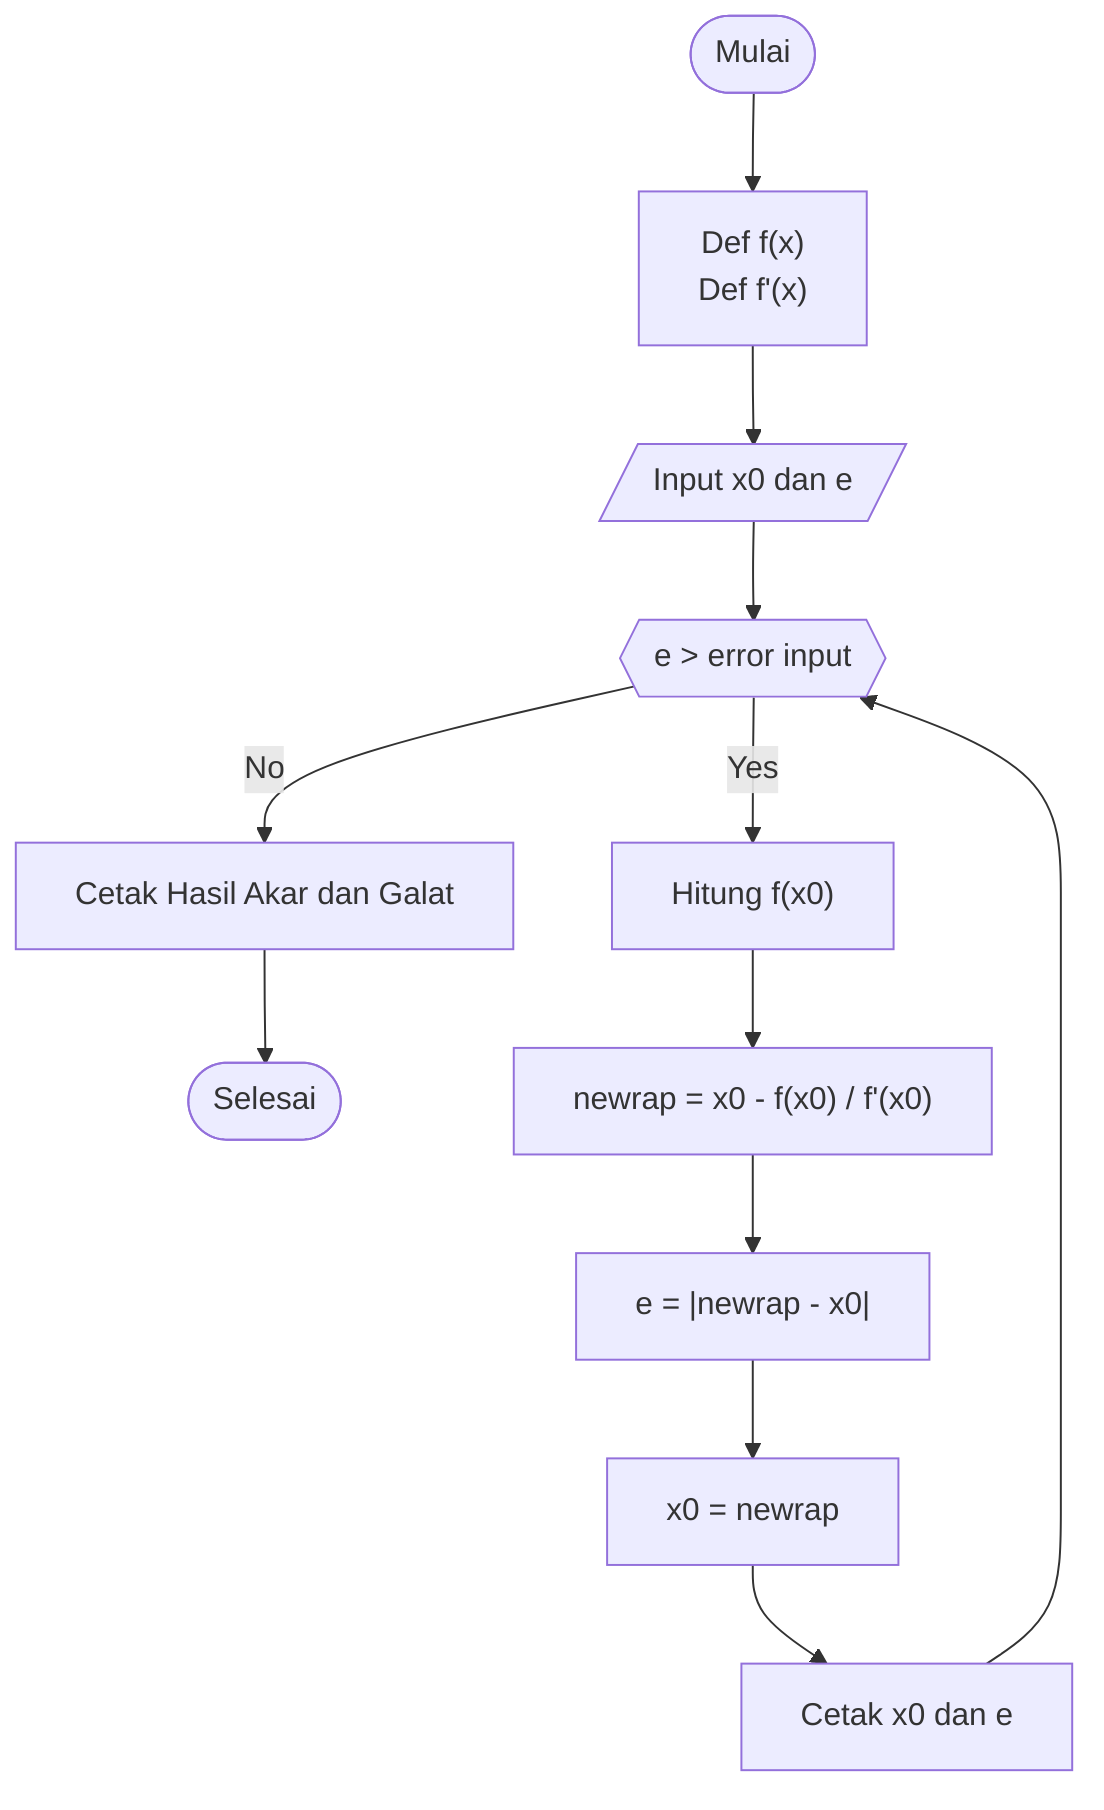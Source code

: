 flowchart TD;
    A([Mulai]) --> B["Def f(x) <br> Def f'(x)"]
    B --> C[/"Input x0 dan e"/]
    C --> D{{e > error input}}
    D -- No --> K[Cetak Hasil Akar dan Galat]
    K --> L([Selesai])
    D -- Yes --> E["Hitung f(x0)"]
    E --> F["newrap = x0 - f(x0) / f'(x0)"]
    F --> G["e = |newrap - x0|"]
    G --> H[x0 = newrap]
    H --> I[Cetak x0 dan e]
    I --> D